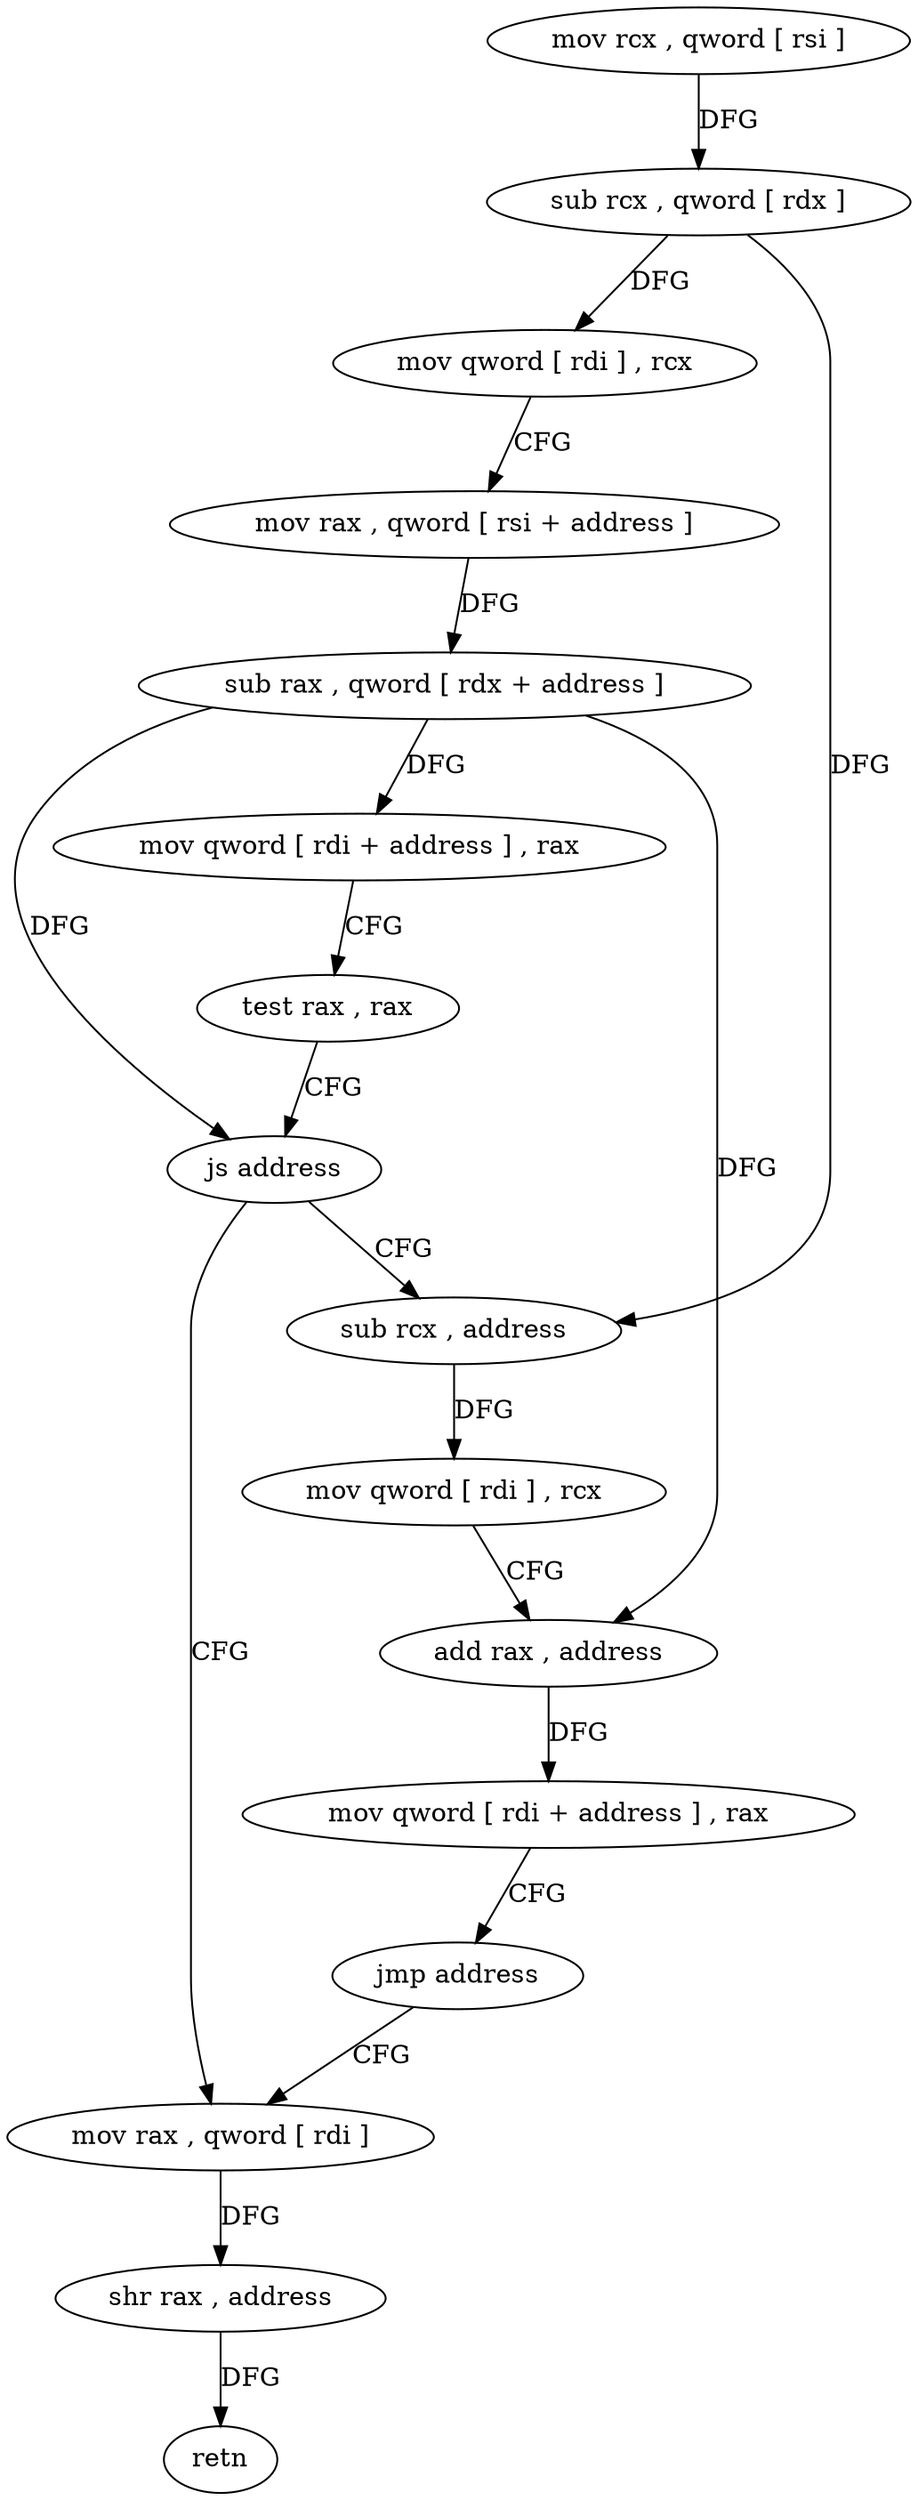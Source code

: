 digraph "func" {
"82204" [label = "mov rcx , qword [ rsi ]" ]
"82207" [label = "sub rcx , qword [ rdx ]" ]
"82210" [label = "mov qword [ rdi ] , rcx" ]
"82213" [label = "mov rax , qword [ rsi + address ]" ]
"82217" [label = "sub rax , qword [ rdx + address ]" ]
"82221" [label = "mov qword [ rdi + address ] , rax" ]
"82225" [label = "test rax , rax" ]
"82228" [label = "js address" ]
"82238" [label = "sub rcx , address" ]
"82230" [label = "mov rax , qword [ rdi ]" ]
"82242" [label = "mov qword [ rdi ] , rcx" ]
"82245" [label = "add rax , address" ]
"82251" [label = "mov qword [ rdi + address ] , rax" ]
"82255" [label = "jmp address" ]
"82233" [label = "shr rax , address" ]
"82237" [label = "retn" ]
"82204" -> "82207" [ label = "DFG" ]
"82207" -> "82210" [ label = "DFG" ]
"82207" -> "82238" [ label = "DFG" ]
"82210" -> "82213" [ label = "CFG" ]
"82213" -> "82217" [ label = "DFG" ]
"82217" -> "82221" [ label = "DFG" ]
"82217" -> "82228" [ label = "DFG" ]
"82217" -> "82245" [ label = "DFG" ]
"82221" -> "82225" [ label = "CFG" ]
"82225" -> "82228" [ label = "CFG" ]
"82228" -> "82238" [ label = "CFG" ]
"82228" -> "82230" [ label = "CFG" ]
"82238" -> "82242" [ label = "DFG" ]
"82230" -> "82233" [ label = "DFG" ]
"82242" -> "82245" [ label = "CFG" ]
"82245" -> "82251" [ label = "DFG" ]
"82251" -> "82255" [ label = "CFG" ]
"82255" -> "82230" [ label = "CFG" ]
"82233" -> "82237" [ label = "DFG" ]
}
